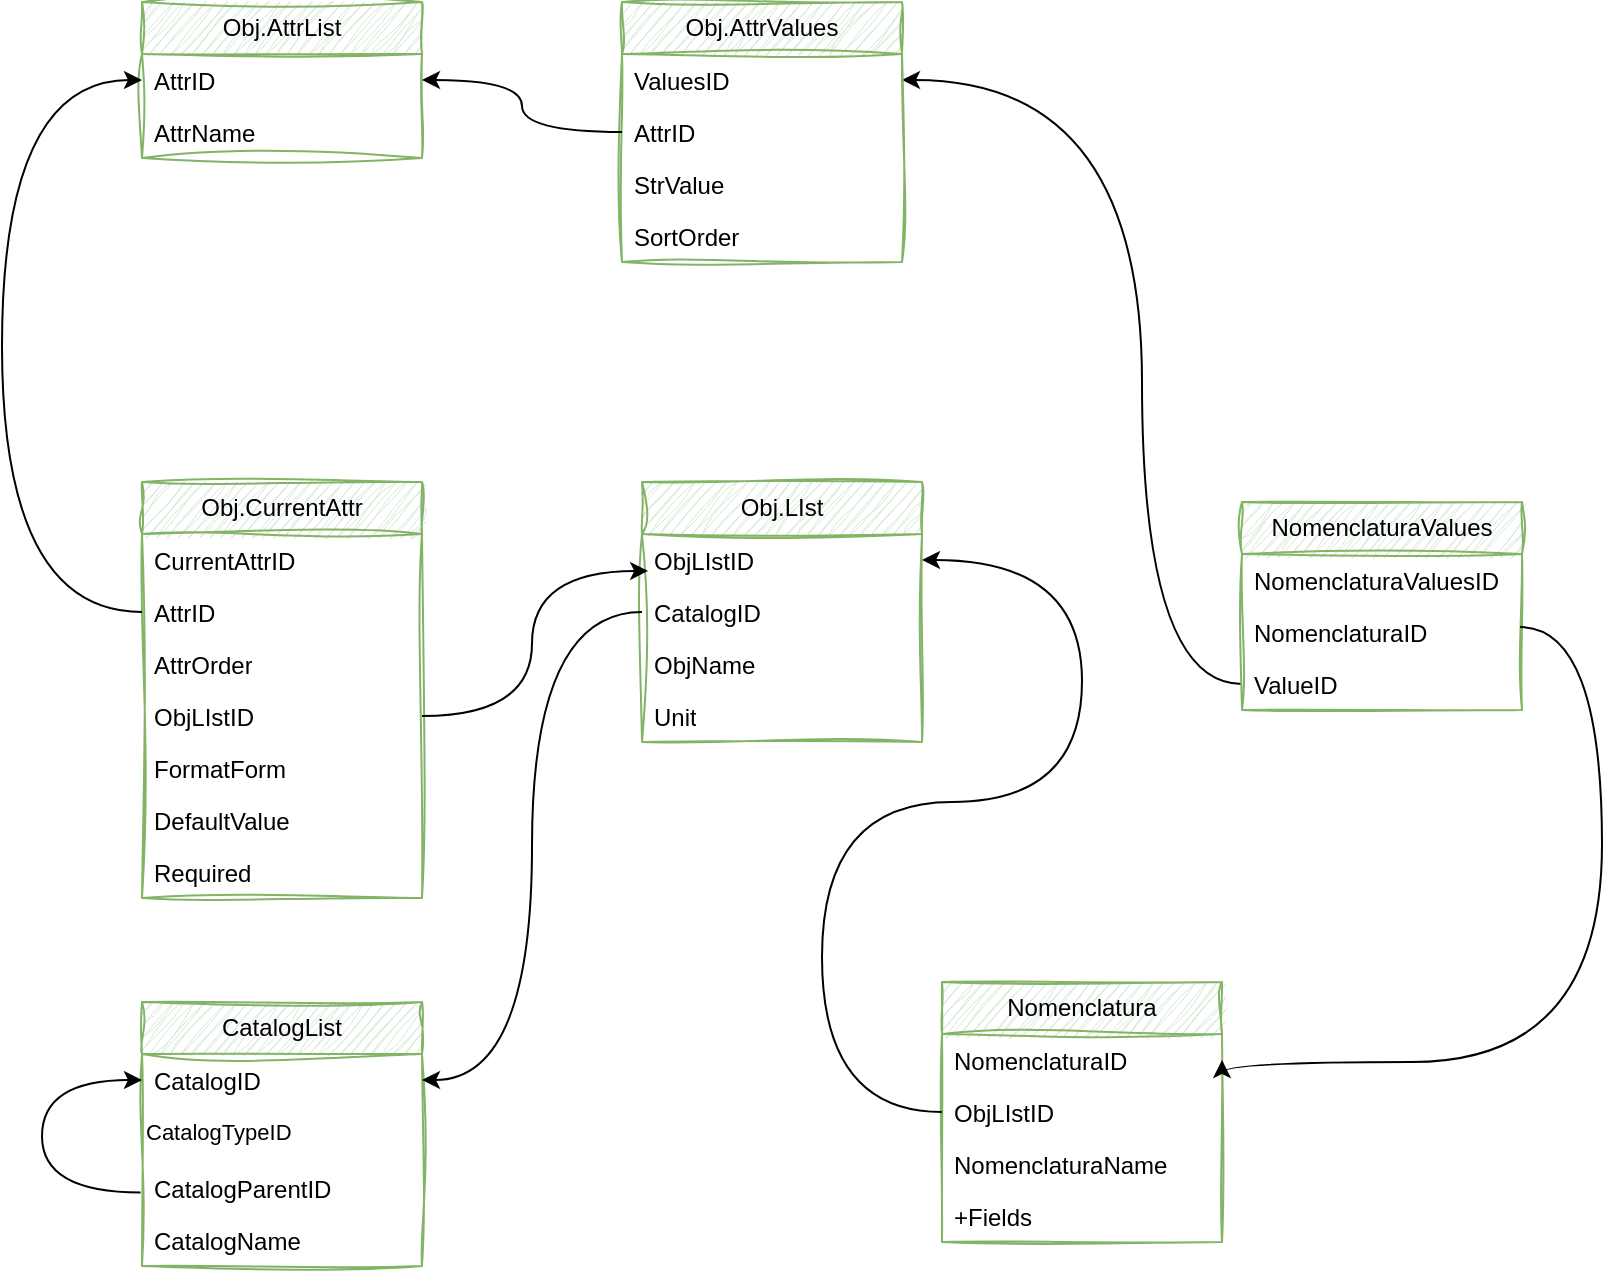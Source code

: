 <mxfile version="24.7.5">
  <diagram name="Страница — 1" id="nNaaXCqM0MvWomeP4cFM">
    <mxGraphModel dx="2834" dy="1580" grid="1" gridSize="10" guides="1" tooltips="1" connect="1" arrows="1" fold="1" page="1" pageScale="1" pageWidth="827" pageHeight="1169" math="0" shadow="0">
      <root>
        <mxCell id="0" />
        <mxCell id="1" parent="0" />
        <mxCell id="8dxxXuEV4jLncUbDVi53-1" value="Nomenclatura" style="swimlane;fontStyle=0;childLayout=stackLayout;horizontal=1;startSize=26;fillColor=#d5e8d4;horizontalStack=0;resizeParent=1;resizeParentMax=0;resizeLast=0;collapsible=1;marginBottom=0;whiteSpace=wrap;html=1;sketch=1;jiggle=2;curveFitting=1;strokeColor=#82b366;align=center;verticalAlign=middle;fontFamily=Helvetica;fontSize=12;" parent="1" vertex="1">
          <mxGeometry x="-290" y="550" width="140" height="130" as="geometry" />
        </mxCell>
        <mxCell id="8dxxXuEV4jLncUbDVi53-2" value="NomenclaturaID" style="text;strokeColor=none;fillColor=none;align=left;verticalAlign=top;spacingLeft=4;spacingRight=4;overflow=hidden;rotatable=0;points=[[0,0.5],[1,0.5]];portConstraint=eastwest;whiteSpace=wrap;html=1;fontFamily=Helvetica;fontSize=12;fontColor=default;fontStyle=0;" parent="8dxxXuEV4jLncUbDVi53-1" vertex="1">
          <mxGeometry y="26" width="140" height="26" as="geometry" />
        </mxCell>
        <mxCell id="8dxxXuEV4jLncUbDVi53-4" value="ObjLIstID" style="text;strokeColor=none;fillColor=none;align=left;verticalAlign=top;spacingLeft=4;spacingRight=4;overflow=hidden;rotatable=0;points=[[0,0.5],[1,0.5]];portConstraint=eastwest;whiteSpace=wrap;html=1;fontFamily=Helvetica;fontSize=12;fontColor=default;fontStyle=0;" parent="8dxxXuEV4jLncUbDVi53-1" vertex="1">
          <mxGeometry y="52" width="140" height="26" as="geometry" />
        </mxCell>
        <mxCell id="8dxxXuEV4jLncUbDVi53-42" value="NomenclaturaName" style="text;strokeColor=none;fillColor=none;align=left;verticalAlign=top;spacingLeft=4;spacingRight=4;overflow=hidden;rotatable=0;points=[[0,0.5],[1,0.5]];portConstraint=eastwest;whiteSpace=wrap;html=1;fontFamily=Helvetica;fontSize=12;fontColor=default;fontStyle=0;" parent="8dxxXuEV4jLncUbDVi53-1" vertex="1">
          <mxGeometry y="78" width="140" height="26" as="geometry" />
        </mxCell>
        <mxCell id="8dxxXuEV4jLncUbDVi53-3" value="+Fields" style="text;strokeColor=none;fillColor=none;align=left;verticalAlign=top;spacingLeft=4;spacingRight=4;overflow=hidden;rotatable=0;points=[[0,0.5],[1,0.5]];portConstraint=eastwest;whiteSpace=wrap;html=1;fontFamily=Helvetica;fontSize=12;fontColor=default;fontStyle=0;" parent="8dxxXuEV4jLncUbDVi53-1" vertex="1">
          <mxGeometry y="104" width="140" height="26" as="geometry" />
        </mxCell>
        <mxCell id="8dxxXuEV4jLncUbDVi53-37" style="edgeStyle=orthogonalEdgeStyle;shape=connector;curved=1;rounded=0;orthogonalLoop=1;jettySize=auto;html=1;strokeColor=default;align=center;verticalAlign=middle;fontFamily=Helvetica;fontSize=11;fontColor=default;labelBackgroundColor=default;endArrow=classic;" parent="1" source="8dxxXuEV4jLncUbDVi53-7" target="8dxxXuEV4jLncUbDVi53-24" edge="1">
          <mxGeometry relative="1" as="geometry">
            <Array as="points">
              <mxPoint x="-190" y="401" />
              <mxPoint x="-190" y="99" />
            </Array>
          </mxGeometry>
        </mxCell>
        <mxCell id="8dxxXuEV4jLncUbDVi53-5" value="NomenclaturaValues" style="swimlane;fontStyle=0;childLayout=stackLayout;horizontal=1;startSize=26;fillColor=#d5e8d4;horizontalStack=0;resizeParent=1;resizeParentMax=0;resizeLast=0;collapsible=1;marginBottom=0;whiteSpace=wrap;html=1;sketch=1;jiggle=2;curveFitting=1;strokeColor=#82b366;align=center;verticalAlign=middle;fontFamily=Helvetica;fontSize=12;" parent="1" vertex="1">
          <mxGeometry x="-140" y="310" width="140" height="104" as="geometry" />
        </mxCell>
        <mxCell id="8dxxXuEV4jLncUbDVi53-9" value="NomenclaturaValuesID" style="text;strokeColor=none;fillColor=none;align=left;verticalAlign=top;spacingLeft=4;spacingRight=4;overflow=hidden;rotatable=0;points=[[0,0.5],[1,0.5]];portConstraint=eastwest;whiteSpace=wrap;html=1;fontFamily=Helvetica;fontSize=12;fontColor=default;fontStyle=0;" parent="8dxxXuEV4jLncUbDVi53-5" vertex="1">
          <mxGeometry y="26" width="140" height="26" as="geometry" />
        </mxCell>
        <mxCell id="8dxxXuEV4jLncUbDVi53-6" value="NomenclaturaID" style="text;strokeColor=none;fillColor=none;align=left;verticalAlign=top;spacingLeft=4;spacingRight=4;overflow=hidden;rotatable=0;points=[[0,0.5],[1,0.5]];portConstraint=eastwest;whiteSpace=wrap;html=1;fontFamily=Helvetica;fontSize=12;fontColor=default;fontStyle=0;" parent="8dxxXuEV4jLncUbDVi53-5" vertex="1">
          <mxGeometry y="52" width="140" height="26" as="geometry" />
        </mxCell>
        <mxCell id="8dxxXuEV4jLncUbDVi53-7" value="&lt;div&gt;ValueID&lt;/div&gt;" style="text;strokeColor=none;fillColor=none;align=left;verticalAlign=top;spacingLeft=4;spacingRight=4;overflow=hidden;rotatable=0;points=[[0,0.5],[1,0.5]];portConstraint=eastwest;whiteSpace=wrap;html=1;fontFamily=Helvetica;fontSize=12;fontColor=default;fontStyle=0;" parent="8dxxXuEV4jLncUbDVi53-5" vertex="1">
          <mxGeometry y="78" width="140" height="26" as="geometry" />
        </mxCell>
        <mxCell id="8dxxXuEV4jLncUbDVi53-10" style="edgeStyle=orthogonalEdgeStyle;rounded=0;orthogonalLoop=1;jettySize=auto;html=1;curved=1;exitX=0.993;exitY=0.405;exitDx=0;exitDy=0;exitPerimeter=0;entryX=1;entryY=0.5;entryDx=0;entryDy=0;" parent="1" source="8dxxXuEV4jLncUbDVi53-6" target="8dxxXuEV4jLncUbDVi53-2" edge="1">
          <mxGeometry relative="1" as="geometry">
            <Array as="points">
              <mxPoint x="40" y="372" />
              <mxPoint x="40" y="590" />
              <mxPoint x="-150" y="590" />
            </Array>
          </mxGeometry>
        </mxCell>
        <mxCell id="8dxxXuEV4jLncUbDVi53-11" value="Obj.LIst" style="swimlane;fontStyle=0;childLayout=stackLayout;horizontal=1;startSize=26;fillColor=#d5e8d4;horizontalStack=0;resizeParent=1;resizeParentMax=0;resizeLast=0;collapsible=1;marginBottom=0;whiteSpace=wrap;html=1;sketch=1;jiggle=2;curveFitting=1;strokeColor=#82b366;align=center;verticalAlign=middle;fontFamily=Helvetica;fontSize=12;" parent="1" vertex="1">
          <mxGeometry x="-440" y="300" width="140" height="130" as="geometry" />
        </mxCell>
        <mxCell id="8dxxXuEV4jLncUbDVi53-12" value="ObjLIstID" style="text;strokeColor=none;fillColor=none;align=left;verticalAlign=top;spacingLeft=4;spacingRight=4;overflow=hidden;rotatable=0;points=[[0,0.5],[1,0.5]];portConstraint=eastwest;whiteSpace=wrap;html=1;fontFamily=Helvetica;fontSize=12;fontColor=default;fontStyle=0;" parent="8dxxXuEV4jLncUbDVi53-11" vertex="1">
          <mxGeometry y="26" width="140" height="26" as="geometry" />
        </mxCell>
        <mxCell id="8dxxXuEV4jLncUbDVi53-13" value="CatalogID" style="text;strokeColor=none;fillColor=none;align=left;verticalAlign=top;spacingLeft=4;spacingRight=4;overflow=hidden;rotatable=0;points=[[0,0.5],[1,0.5]];portConstraint=eastwest;whiteSpace=wrap;html=1;fontFamily=Helvetica;fontSize=12;fontColor=default;fontStyle=0;" parent="8dxxXuEV4jLncUbDVi53-11" vertex="1">
          <mxGeometry y="52" width="140" height="26" as="geometry" />
        </mxCell>
        <mxCell id="8dxxXuEV4jLncUbDVi53-14" value="ObjName" style="text;strokeColor=none;fillColor=none;align=left;verticalAlign=top;spacingLeft=4;spacingRight=4;overflow=hidden;rotatable=0;points=[[0,0.5],[1,0.5]];portConstraint=eastwest;whiteSpace=wrap;html=1;fontFamily=Helvetica;fontSize=12;fontColor=default;fontStyle=0;" parent="8dxxXuEV4jLncUbDVi53-11" vertex="1">
          <mxGeometry y="78" width="140" height="26" as="geometry" />
        </mxCell>
        <mxCell id="8dxxXuEV4jLncUbDVi53-15" value="Unit" style="text;strokeColor=none;fillColor=none;align=left;verticalAlign=top;spacingLeft=4;spacingRight=4;overflow=hidden;rotatable=0;points=[[0,0.5],[1,0.5]];portConstraint=eastwest;whiteSpace=wrap;html=1;fontFamily=Helvetica;fontSize=12;fontColor=default;fontStyle=0;" parent="8dxxXuEV4jLncUbDVi53-11" vertex="1">
          <mxGeometry y="104" width="140" height="26" as="geometry" />
        </mxCell>
        <mxCell id="8dxxXuEV4jLncUbDVi53-16" style="edgeStyle=orthogonalEdgeStyle;shape=connector;curved=1;rounded=0;orthogonalLoop=1;jettySize=auto;html=1;strokeColor=default;align=center;verticalAlign=middle;fontFamily=Helvetica;fontSize=11;fontColor=default;labelBackgroundColor=default;endArrow=classic;exitX=0;exitY=0.5;exitDx=0;exitDy=0;" parent="1" source="8dxxXuEV4jLncUbDVi53-4" target="8dxxXuEV4jLncUbDVi53-12" edge="1">
          <mxGeometry relative="1" as="geometry">
            <mxPoint x="-510" y="580" as="sourcePoint" />
            <Array as="points">
              <mxPoint x="-350" y="615" />
              <mxPoint x="-350" y="460" />
              <mxPoint x="-220" y="460" />
              <mxPoint x="-220" y="339" />
            </Array>
          </mxGeometry>
        </mxCell>
        <mxCell id="8dxxXuEV4jLncUbDVi53-17" value="Obj.AttrList" style="swimlane;fontStyle=0;childLayout=stackLayout;horizontal=1;startSize=26;fillColor=#d5e8d4;horizontalStack=0;resizeParent=1;resizeParentMax=0;resizeLast=0;collapsible=1;marginBottom=0;whiteSpace=wrap;html=1;sketch=1;jiggle=2;curveFitting=1;strokeColor=#82b366;align=center;verticalAlign=middle;fontFamily=Helvetica;fontSize=12;" parent="1" vertex="1">
          <mxGeometry x="-690" y="60" width="140" height="78" as="geometry" />
        </mxCell>
        <mxCell id="8dxxXuEV4jLncUbDVi53-18" value="AttrID" style="text;strokeColor=none;fillColor=none;align=left;verticalAlign=top;spacingLeft=4;spacingRight=4;overflow=hidden;rotatable=0;points=[[0,0.5],[1,0.5]];portConstraint=eastwest;whiteSpace=wrap;html=1;fontFamily=Helvetica;fontSize=12;fontColor=default;fontStyle=0;" parent="8dxxXuEV4jLncUbDVi53-17" vertex="1">
          <mxGeometry y="26" width="140" height="26" as="geometry" />
        </mxCell>
        <mxCell id="8dxxXuEV4jLncUbDVi53-19" value="AttrName" style="text;strokeColor=none;fillColor=none;align=left;verticalAlign=top;spacingLeft=4;spacingRight=4;overflow=hidden;rotatable=0;points=[[0,0.5],[1,0.5]];portConstraint=eastwest;whiteSpace=wrap;html=1;fontFamily=Helvetica;fontSize=12;fontColor=default;fontStyle=0;" parent="8dxxXuEV4jLncUbDVi53-17" vertex="1">
          <mxGeometry y="52" width="140" height="26" as="geometry" />
        </mxCell>
        <mxCell id="8dxxXuEV4jLncUbDVi53-22" value="Obj.AttrValues" style="swimlane;fontStyle=0;childLayout=stackLayout;horizontal=1;startSize=26;fillColor=#d5e8d4;horizontalStack=0;resizeParent=1;resizeParentMax=0;resizeLast=0;collapsible=1;marginBottom=0;whiteSpace=wrap;html=1;sketch=1;jiggle=2;curveFitting=1;strokeColor=#82b366;align=center;verticalAlign=middle;fontFamily=Helvetica;fontSize=12;" parent="1" vertex="1">
          <mxGeometry x="-450" y="60" width="140" height="130" as="geometry" />
        </mxCell>
        <mxCell id="8dxxXuEV4jLncUbDVi53-24" value="ValuesID" style="text;strokeColor=none;fillColor=none;align=left;verticalAlign=top;spacingLeft=4;spacingRight=4;overflow=hidden;rotatable=0;points=[[0,0.5],[1,0.5]];portConstraint=eastwest;whiteSpace=wrap;html=1;fontFamily=Helvetica;fontSize=12;fontColor=default;fontStyle=0;" parent="8dxxXuEV4jLncUbDVi53-22" vertex="1">
          <mxGeometry y="26" width="140" height="26" as="geometry" />
        </mxCell>
        <mxCell id="8dxxXuEV4jLncUbDVi53-23" value="AttrID" style="text;strokeColor=none;fillColor=none;align=left;verticalAlign=top;spacingLeft=4;spacingRight=4;overflow=hidden;rotatable=0;points=[[0,0.5],[1,0.5]];portConstraint=eastwest;whiteSpace=wrap;html=1;fontFamily=Helvetica;fontSize=12;fontColor=default;fontStyle=0;" parent="8dxxXuEV4jLncUbDVi53-22" vertex="1">
          <mxGeometry y="52" width="140" height="26" as="geometry" />
        </mxCell>
        <mxCell id="8dxxXuEV4jLncUbDVi53-25" value="StrValue" style="text;strokeColor=none;fillColor=none;align=left;verticalAlign=top;spacingLeft=4;spacingRight=4;overflow=hidden;rotatable=0;points=[[0,0.5],[1,0.5]];portConstraint=eastwest;whiteSpace=wrap;html=1;fontFamily=Helvetica;fontSize=12;fontColor=default;fontStyle=0;" parent="8dxxXuEV4jLncUbDVi53-22" vertex="1">
          <mxGeometry y="78" width="140" height="26" as="geometry" />
        </mxCell>
        <mxCell id="8dxxXuEV4jLncUbDVi53-26" value="SortOrder" style="text;strokeColor=none;fillColor=none;align=left;verticalAlign=top;spacingLeft=4;spacingRight=4;overflow=hidden;rotatable=0;points=[[0,0.5],[1,0.5]];portConstraint=eastwest;whiteSpace=wrap;html=1;fontFamily=Helvetica;fontSize=12;fontColor=default;fontStyle=0;" parent="8dxxXuEV4jLncUbDVi53-22" vertex="1">
          <mxGeometry y="104" width="140" height="26" as="geometry" />
        </mxCell>
        <mxCell id="8dxxXuEV4jLncUbDVi53-27" style="edgeStyle=orthogonalEdgeStyle;shape=connector;curved=1;rounded=0;orthogonalLoop=1;jettySize=auto;html=1;strokeColor=default;align=center;verticalAlign=middle;fontFamily=Helvetica;fontSize=11;fontColor=default;labelBackgroundColor=default;endArrow=classic;" parent="1" source="8dxxXuEV4jLncUbDVi53-23" target="8dxxXuEV4jLncUbDVi53-18" edge="1">
          <mxGeometry relative="1" as="geometry" />
        </mxCell>
        <mxCell id="8dxxXuEV4jLncUbDVi53-28" value="Obj.CurrentAttr" style="swimlane;fontStyle=0;childLayout=stackLayout;horizontal=1;startSize=26;fillColor=#d5e8d4;horizontalStack=0;resizeParent=1;resizeParentMax=0;resizeLast=0;collapsible=1;marginBottom=0;whiteSpace=wrap;html=1;sketch=1;jiggle=2;curveFitting=1;strokeColor=#82b366;align=center;verticalAlign=middle;fontFamily=Helvetica;fontSize=12;" parent="1" vertex="1">
          <mxGeometry x="-690" y="300" width="140" height="208" as="geometry" />
        </mxCell>
        <mxCell id="8dxxXuEV4jLncUbDVi53-29" value="CurrentAttrID" style="text;strokeColor=none;fillColor=none;align=left;verticalAlign=top;spacingLeft=4;spacingRight=4;overflow=hidden;rotatable=0;points=[[0,0.5],[1,0.5]];portConstraint=eastwest;whiteSpace=wrap;html=1;fontFamily=Helvetica;fontSize=12;fontColor=default;fontStyle=0;" parent="8dxxXuEV4jLncUbDVi53-28" vertex="1">
          <mxGeometry y="26" width="140" height="26" as="geometry" />
        </mxCell>
        <mxCell id="8dxxXuEV4jLncUbDVi53-31" value="AttrID" style="text;strokeColor=none;fillColor=none;align=left;verticalAlign=top;spacingLeft=4;spacingRight=4;overflow=hidden;rotatable=0;points=[[0,0.5],[1,0.5]];portConstraint=eastwest;whiteSpace=wrap;html=1;fontFamily=Helvetica;fontSize=12;fontColor=default;fontStyle=0;" parent="8dxxXuEV4jLncUbDVi53-28" vertex="1">
          <mxGeometry y="52" width="140" height="26" as="geometry" />
        </mxCell>
        <mxCell id="8dxxXuEV4jLncUbDVi53-43" value="AttrOrder" style="text;strokeColor=none;fillColor=none;align=left;verticalAlign=top;spacingLeft=4;spacingRight=4;overflow=hidden;rotatable=0;points=[[0,0.5],[1,0.5]];portConstraint=eastwest;whiteSpace=wrap;html=1;fontFamily=Helvetica;fontSize=12;fontColor=default;fontStyle=0;" parent="8dxxXuEV4jLncUbDVi53-28" vertex="1">
          <mxGeometry y="78" width="140" height="26" as="geometry" />
        </mxCell>
        <mxCell id="8dxxXuEV4jLncUbDVi53-30" value="ObjLIstID" style="text;strokeColor=none;fillColor=none;align=left;verticalAlign=top;spacingLeft=4;spacingRight=4;overflow=hidden;rotatable=0;points=[[0,0.5],[1,0.5]];portConstraint=eastwest;whiteSpace=wrap;html=1;fontFamily=Helvetica;fontSize=12;fontColor=default;fontStyle=0;" parent="8dxxXuEV4jLncUbDVi53-28" vertex="1">
          <mxGeometry y="104" width="140" height="26" as="geometry" />
        </mxCell>
        <mxCell id="8dxxXuEV4jLncUbDVi53-32" value="FormatForm" style="text;strokeColor=none;fillColor=none;align=left;verticalAlign=top;spacingLeft=4;spacingRight=4;overflow=hidden;rotatable=0;points=[[0,0.5],[1,0.5]];portConstraint=eastwest;whiteSpace=wrap;html=1;fontFamily=Helvetica;fontSize=12;fontColor=default;fontStyle=0;" parent="8dxxXuEV4jLncUbDVi53-28" vertex="1">
          <mxGeometry y="130" width="140" height="26" as="geometry" />
        </mxCell>
        <mxCell id="8dxxXuEV4jLncUbDVi53-33" value="DefaultValue" style="text;strokeColor=none;fillColor=none;align=left;verticalAlign=top;spacingLeft=4;spacingRight=4;overflow=hidden;rotatable=0;points=[[0,0.5],[1,0.5]];portConstraint=eastwest;whiteSpace=wrap;html=1;fontFamily=Helvetica;fontSize=12;fontColor=default;fontStyle=0;" parent="8dxxXuEV4jLncUbDVi53-28" vertex="1">
          <mxGeometry y="156" width="140" height="26" as="geometry" />
        </mxCell>
        <mxCell id="8dxxXuEV4jLncUbDVi53-36" value="&lt;span style=&quot;white-space: pre-wrap;&quot; data-src-align=&quot;0:12&quot; class=&quot;EzKURWReUAB5oZgtQNkl&quot;&gt;Required&lt;/span&gt;" style="text;strokeColor=none;fillColor=none;align=left;verticalAlign=top;spacingLeft=4;spacingRight=4;overflow=hidden;rotatable=0;points=[[0,0.5],[1,0.5]];portConstraint=eastwest;whiteSpace=wrap;html=1;fontFamily=Helvetica;fontSize=12;fontColor=default;fontStyle=0;" parent="8dxxXuEV4jLncUbDVi53-28" vertex="1">
          <mxGeometry y="182" width="140" height="26" as="geometry" />
        </mxCell>
        <mxCell id="8dxxXuEV4jLncUbDVi53-34" style="edgeStyle=orthogonalEdgeStyle;shape=connector;curved=1;rounded=0;orthogonalLoop=1;jettySize=auto;html=1;entryX=0;entryY=0.5;entryDx=0;entryDy=0;strokeColor=default;align=center;verticalAlign=middle;fontFamily=Helvetica;fontSize=11;fontColor=default;labelBackgroundColor=default;endArrow=classic;exitX=0;exitY=0.5;exitDx=0;exitDy=0;" parent="1" source="8dxxXuEV4jLncUbDVi53-31" target="8dxxXuEV4jLncUbDVi53-17" edge="1">
          <mxGeometry relative="1" as="geometry">
            <Array as="points">
              <mxPoint x="-760" y="365" />
              <mxPoint x="-760" y="99" />
            </Array>
          </mxGeometry>
        </mxCell>
        <mxCell id="8dxxXuEV4jLncUbDVi53-35" style="edgeStyle=orthogonalEdgeStyle;shape=connector;curved=1;rounded=0;orthogonalLoop=1;jettySize=auto;html=1;entryX=0.022;entryY=0.711;entryDx=0;entryDy=0;entryPerimeter=0;strokeColor=default;align=center;verticalAlign=middle;fontFamily=Helvetica;fontSize=11;fontColor=default;labelBackgroundColor=default;endArrow=classic;" parent="1" source="8dxxXuEV4jLncUbDVi53-30" target="8dxxXuEV4jLncUbDVi53-12" edge="1">
          <mxGeometry relative="1" as="geometry" />
        </mxCell>
        <mxCell id="8dxxXuEV4jLncUbDVi53-38" value="CatalogList" style="swimlane;fontStyle=0;childLayout=stackLayout;horizontal=1;startSize=26;fillColor=#d5e8d4;horizontalStack=0;resizeParent=1;resizeParentMax=0;resizeLast=0;collapsible=1;marginBottom=0;whiteSpace=wrap;html=1;sketch=1;jiggle=2;curveFitting=1;strokeColor=#82b366;align=center;verticalAlign=middle;fontFamily=Helvetica;fontSize=12;" parent="1" vertex="1">
          <mxGeometry x="-690" y="560" width="140" height="132" as="geometry" />
        </mxCell>
        <mxCell id="8dxxXuEV4jLncUbDVi53-39" value="CatalogID" style="text;strokeColor=none;fillColor=none;align=left;verticalAlign=top;spacingLeft=4;spacingRight=4;overflow=hidden;rotatable=0;points=[[0,0.5],[1,0.5]];portConstraint=eastwest;whiteSpace=wrap;html=1;fontFamily=Helvetica;fontSize=12;fontColor=default;fontStyle=0;" parent="8dxxXuEV4jLncUbDVi53-38" vertex="1">
          <mxGeometry y="26" width="140" height="26" as="geometry" />
        </mxCell>
        <mxCell id="8dxxXuEV4jLncUbDVi53-44" value="CatalogTypeID" style="text;whiteSpace=wrap;html=1;fontFamily=Helvetica;fontSize=11;fontColor=default;labelBackgroundColor=default;" parent="8dxxXuEV4jLncUbDVi53-38" vertex="1">
          <mxGeometry y="52" width="140" height="28" as="geometry" />
        </mxCell>
        <mxCell id="8dxxXuEV4jLncUbDVi53-45" style="edgeStyle=orthogonalEdgeStyle;shape=connector;curved=1;rounded=0;orthogonalLoop=1;jettySize=auto;html=1;entryX=0;entryY=0.5;entryDx=0;entryDy=0;strokeColor=default;align=center;verticalAlign=middle;fontFamily=Helvetica;fontSize=11;fontColor=default;labelBackgroundColor=default;endArrow=classic;exitX=-0.005;exitY=0.586;exitDx=0;exitDy=0;exitPerimeter=0;" parent="8dxxXuEV4jLncUbDVi53-38" source="8dxxXuEV4jLncUbDVi53-41" target="8dxxXuEV4jLncUbDVi53-39" edge="1">
          <mxGeometry relative="1" as="geometry">
            <Array as="points">
              <mxPoint x="-50" y="95" />
              <mxPoint x="-50" y="39" />
            </Array>
          </mxGeometry>
        </mxCell>
        <mxCell id="8dxxXuEV4jLncUbDVi53-41" value="CatalogParentID" style="text;strokeColor=none;fillColor=none;align=left;verticalAlign=top;spacingLeft=4;spacingRight=4;overflow=hidden;rotatable=0;points=[[0,0.5],[1,0.5]];portConstraint=eastwest;whiteSpace=wrap;html=1;fontFamily=Helvetica;fontSize=12;fontColor=default;fontStyle=0;" parent="8dxxXuEV4jLncUbDVi53-38" vertex="1">
          <mxGeometry y="80" width="140" height="26" as="geometry" />
        </mxCell>
        <mxCell id="8dxxXuEV4jLncUbDVi53-40" value="CatalogName" style="text;strokeColor=none;fillColor=none;align=left;verticalAlign=top;spacingLeft=4;spacingRight=4;overflow=hidden;rotatable=0;points=[[0,0.5],[1,0.5]];portConstraint=eastwest;whiteSpace=wrap;html=1;fontFamily=Helvetica;fontSize=12;fontColor=default;fontStyle=0;" parent="8dxxXuEV4jLncUbDVi53-38" vertex="1">
          <mxGeometry y="106" width="140" height="26" as="geometry" />
        </mxCell>
        <mxCell id="8dxxXuEV4jLncUbDVi53-46" style="edgeStyle=orthogonalEdgeStyle;shape=connector;curved=1;rounded=0;orthogonalLoop=1;jettySize=auto;html=1;strokeColor=default;align=center;verticalAlign=middle;fontFamily=Helvetica;fontSize=11;fontColor=default;labelBackgroundColor=default;endArrow=classic;" parent="1" source="8dxxXuEV4jLncUbDVi53-13" target="8dxxXuEV4jLncUbDVi53-39" edge="1">
          <mxGeometry relative="1" as="geometry" />
        </mxCell>
      </root>
    </mxGraphModel>
  </diagram>
</mxfile>
